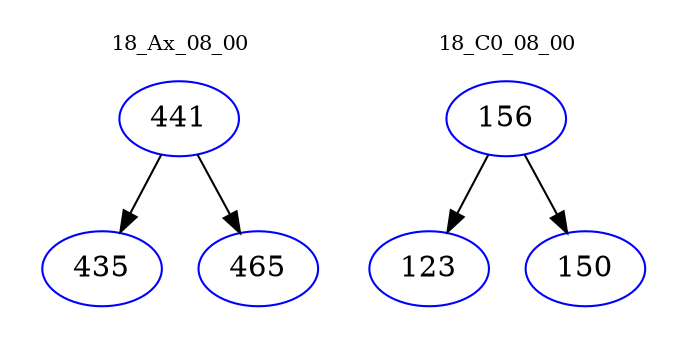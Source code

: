 digraph{
subgraph cluster_0 {
color = white
label = "18_Ax_08_00";
fontsize=10;
T0_441 [label="441", color="blue"]
T0_441 -> T0_435 [color="black"]
T0_435 [label="435", color="blue"]
T0_441 -> T0_465 [color="black"]
T0_465 [label="465", color="blue"]
}
subgraph cluster_1 {
color = white
label = "18_C0_08_00";
fontsize=10;
T1_156 [label="156", color="blue"]
T1_156 -> T1_123 [color="black"]
T1_123 [label="123", color="blue"]
T1_156 -> T1_150 [color="black"]
T1_150 [label="150", color="blue"]
}
}
